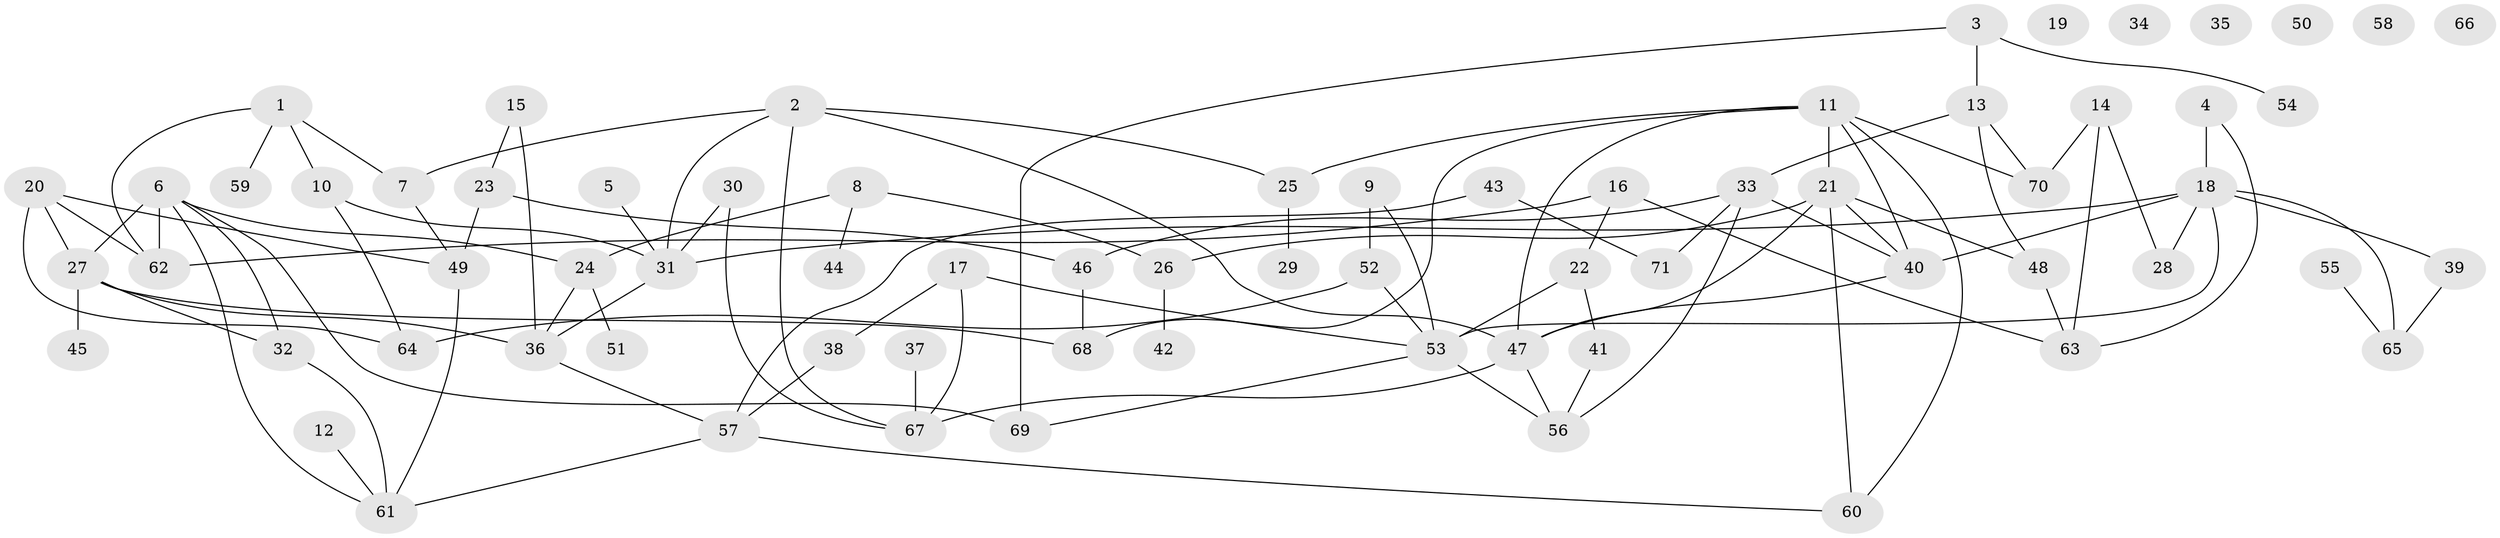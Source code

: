 // Generated by graph-tools (version 1.1) at 2025/00/03/09/25 03:00:49]
// undirected, 71 vertices, 106 edges
graph export_dot {
graph [start="1"]
  node [color=gray90,style=filled];
  1;
  2;
  3;
  4;
  5;
  6;
  7;
  8;
  9;
  10;
  11;
  12;
  13;
  14;
  15;
  16;
  17;
  18;
  19;
  20;
  21;
  22;
  23;
  24;
  25;
  26;
  27;
  28;
  29;
  30;
  31;
  32;
  33;
  34;
  35;
  36;
  37;
  38;
  39;
  40;
  41;
  42;
  43;
  44;
  45;
  46;
  47;
  48;
  49;
  50;
  51;
  52;
  53;
  54;
  55;
  56;
  57;
  58;
  59;
  60;
  61;
  62;
  63;
  64;
  65;
  66;
  67;
  68;
  69;
  70;
  71;
  1 -- 7;
  1 -- 10;
  1 -- 59;
  1 -- 62;
  2 -- 7;
  2 -- 25;
  2 -- 31;
  2 -- 47;
  2 -- 67;
  3 -- 13;
  3 -- 54;
  3 -- 69;
  4 -- 18;
  4 -- 63;
  5 -- 31;
  6 -- 24;
  6 -- 27;
  6 -- 32;
  6 -- 61;
  6 -- 62;
  6 -- 69;
  7 -- 49;
  8 -- 24;
  8 -- 26;
  8 -- 44;
  9 -- 52;
  9 -- 53;
  10 -- 31;
  10 -- 64;
  11 -- 21;
  11 -- 25;
  11 -- 40;
  11 -- 47;
  11 -- 60;
  11 -- 68;
  11 -- 70;
  12 -- 61;
  13 -- 33;
  13 -- 48;
  13 -- 70;
  14 -- 28;
  14 -- 63;
  14 -- 70;
  15 -- 23;
  15 -- 36;
  16 -- 22;
  16 -- 62;
  16 -- 63;
  17 -- 38;
  17 -- 53;
  17 -- 67;
  18 -- 28;
  18 -- 31;
  18 -- 39;
  18 -- 40;
  18 -- 53;
  18 -- 65;
  20 -- 27;
  20 -- 49;
  20 -- 62;
  20 -- 64;
  21 -- 26;
  21 -- 40;
  21 -- 47;
  21 -- 48;
  21 -- 60;
  22 -- 41;
  22 -- 53;
  23 -- 46;
  23 -- 49;
  24 -- 36;
  24 -- 51;
  25 -- 29;
  26 -- 42;
  27 -- 32;
  27 -- 36;
  27 -- 45;
  27 -- 68;
  30 -- 31;
  30 -- 67;
  31 -- 36;
  32 -- 61;
  33 -- 40;
  33 -- 46;
  33 -- 56;
  33 -- 71;
  36 -- 57;
  37 -- 67;
  38 -- 57;
  39 -- 65;
  40 -- 47;
  41 -- 56;
  43 -- 57;
  43 -- 71;
  46 -- 68;
  47 -- 56;
  47 -- 67;
  48 -- 63;
  49 -- 61;
  52 -- 53;
  52 -- 64;
  53 -- 56;
  53 -- 69;
  55 -- 65;
  57 -- 60;
  57 -- 61;
}
